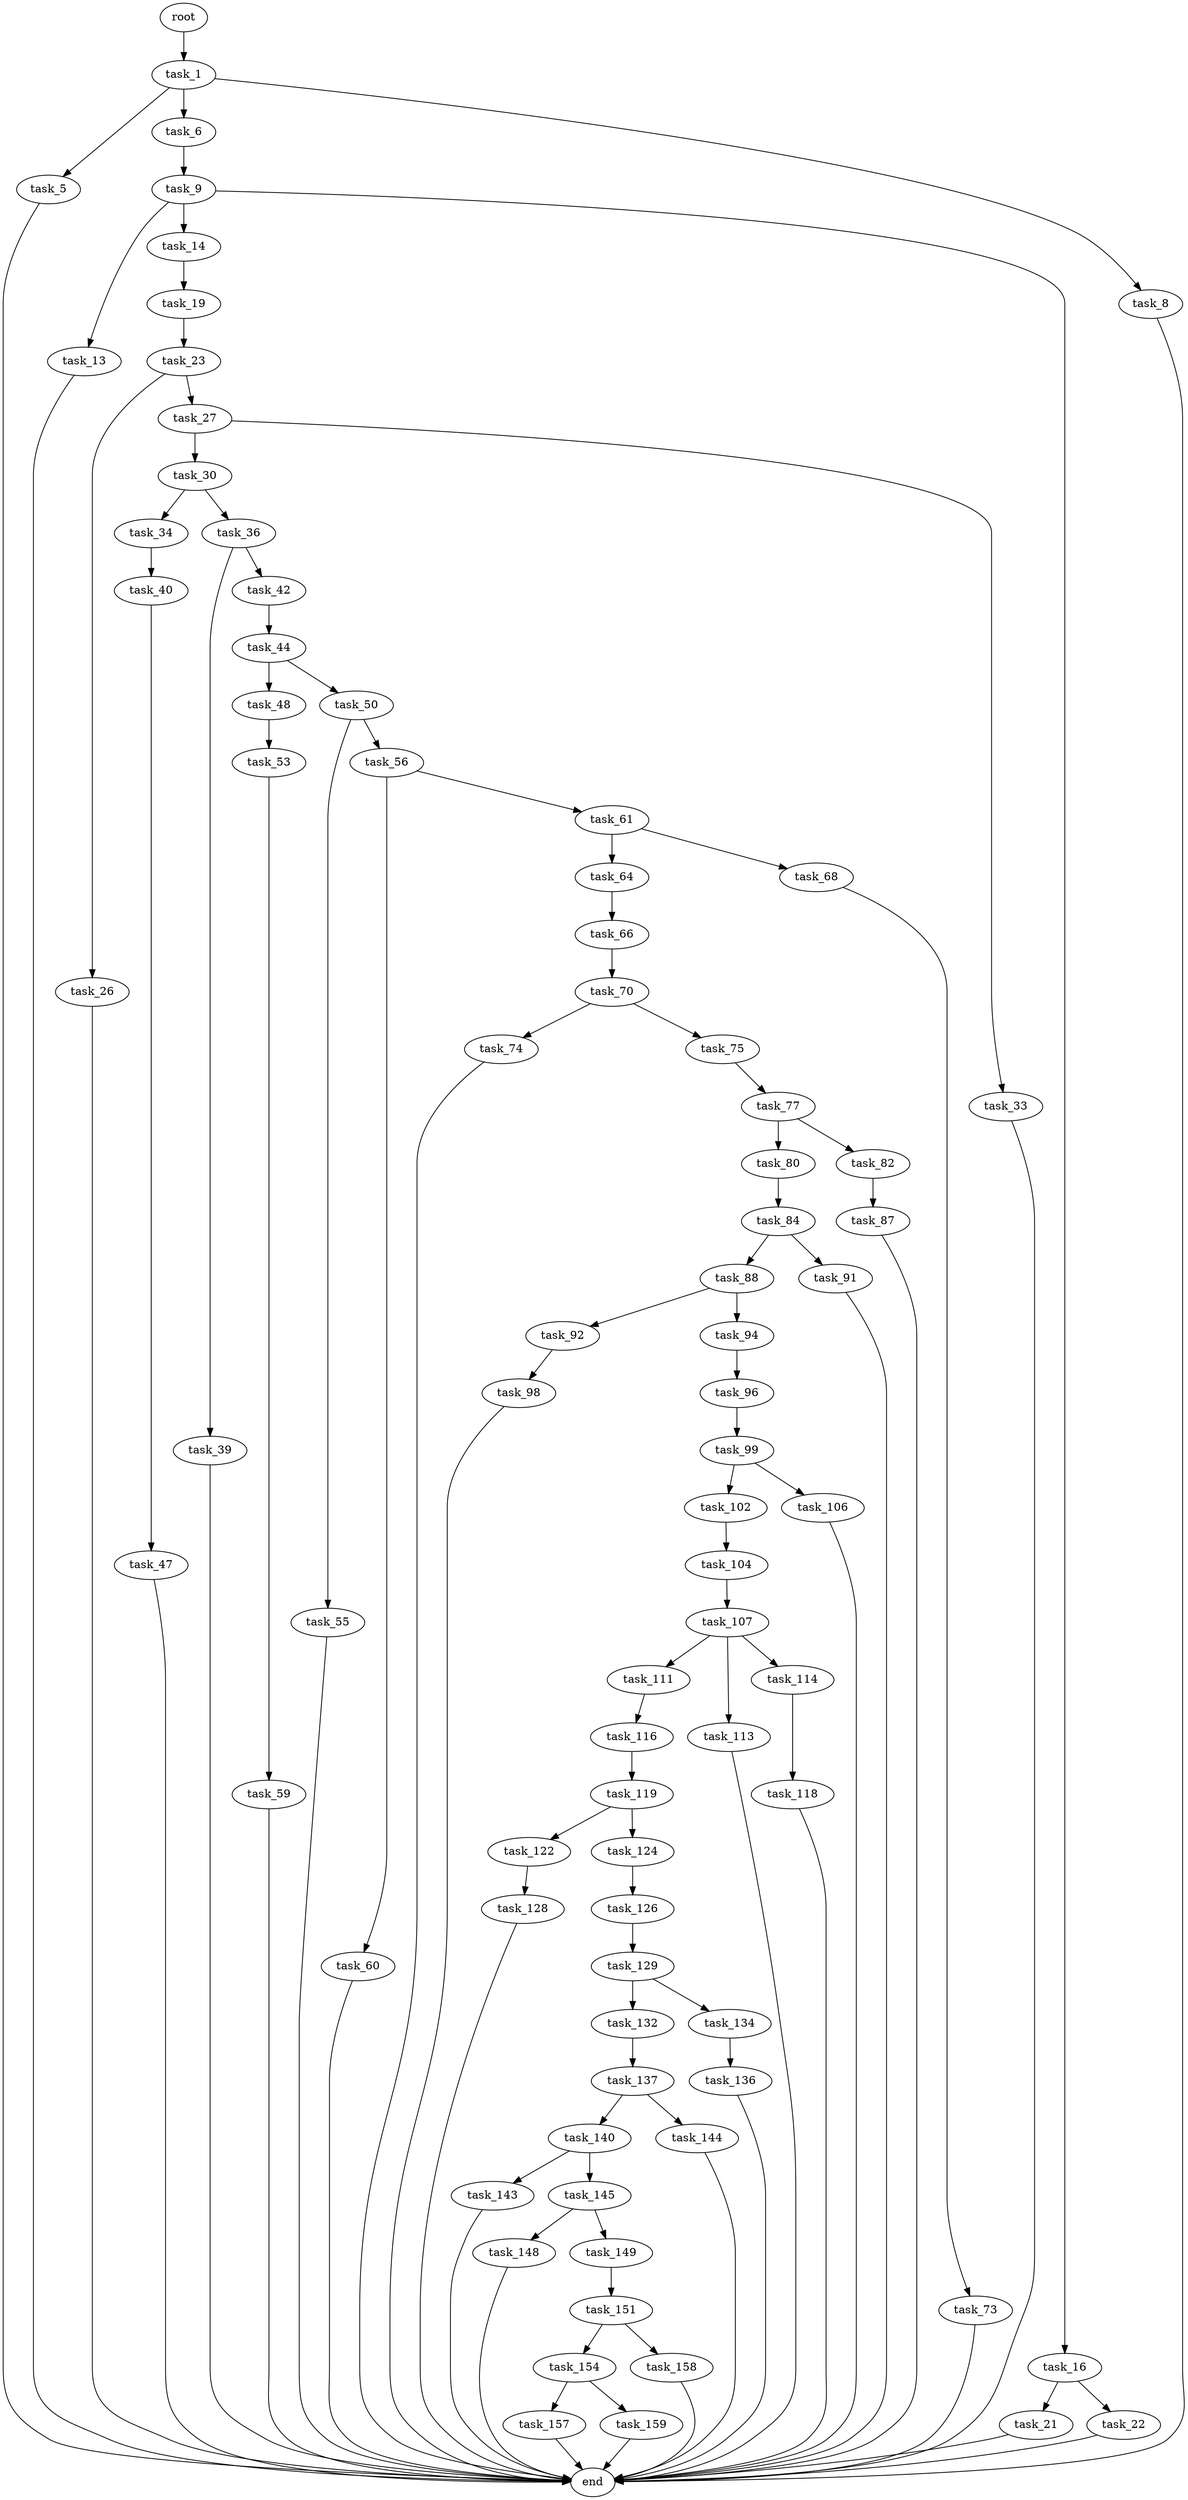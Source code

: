 digraph G {
  root [size="0.000000"];
  task_1 [size="68719476736.000000"];
  task_5 [size="135813704676.000000"];
  task_6 [size="1073741824000.000000"];
  task_8 [size="622667079831.000000"];
  end [size="0.000000"];
  task_9 [size="8589934592.000000"];
  task_13 [size="28991029248.000000"];
  task_14 [size="4764793752.000000"];
  task_16 [size="302118139789.000000"];
  task_19 [size="648835570.000000"];
  task_21 [size="400908129658.000000"];
  task_22 [size="1131119603.000000"];
  task_23 [size="1412667395.000000"];
  task_26 [size="44043170375.000000"];
  task_27 [size="4748272440.000000"];
  task_30 [size="23135200659.000000"];
  task_33 [size="8485318741.000000"];
  task_34 [size="364278106909.000000"];
  task_36 [size="468742294906.000000"];
  task_40 [size="1073741824000.000000"];
  task_39 [size="2055009898.000000"];
  task_42 [size="21785749248.000000"];
  task_47 [size="574867193312.000000"];
  task_44 [size="46444687602.000000"];
  task_48 [size="32994046994.000000"];
  task_50 [size="1073741824000.000000"];
  task_53 [size="7312690348.000000"];
  task_55 [size="166236356293.000000"];
  task_56 [size="32200090448.000000"];
  task_59 [size="5111799396.000000"];
  task_60 [size="782757789696.000000"];
  task_61 [size="86032315563.000000"];
  task_64 [size="68719476736.000000"];
  task_68 [size="304953110297.000000"];
  task_66 [size="28991029248.000000"];
  task_70 [size="368293445632.000000"];
  task_73 [size="134217728000.000000"];
  task_74 [size="134217728000.000000"];
  task_75 [size="14165641947.000000"];
  task_77 [size="860048671237.000000"];
  task_80 [size="231928233984.000000"];
  task_82 [size="134217728000.000000"];
  task_84 [size="24041210566.000000"];
  task_87 [size="8589934592.000000"];
  task_88 [size="1725474302.000000"];
  task_91 [size="1784913769.000000"];
  task_92 [size="28991029248.000000"];
  task_94 [size="6603981861.000000"];
  task_98 [size="956068054610.000000"];
  task_96 [size="28991029248.000000"];
  task_99 [size="134217728000.000000"];
  task_102 [size="784794061428.000000"];
  task_106 [size="368293445632.000000"];
  task_104 [size="31982578540.000000"];
  task_107 [size="175582681384.000000"];
  task_111 [size="1073741824000.000000"];
  task_113 [size="170323300542.000000"];
  task_114 [size="782757789696.000000"];
  task_116 [size="368293445632.000000"];
  task_118 [size="2262791553.000000"];
  task_119 [size="3103721153.000000"];
  task_122 [size="609812526337.000000"];
  task_124 [size="68719476736.000000"];
  task_128 [size="19119683313.000000"];
  task_126 [size="856820111160.000000"];
  task_129 [size="782757789696.000000"];
  task_132 [size="15322640289.000000"];
  task_134 [size="11223194426.000000"];
  task_137 [size="231928233984.000000"];
  task_136 [size="8589934592.000000"];
  task_140 [size="9392794977.000000"];
  task_144 [size="3447555216.000000"];
  task_143 [size="240430578675.000000"];
  task_145 [size="167910646686.000000"];
  task_148 [size="1748872292.000000"];
  task_149 [size="5864585910.000000"];
  task_151 [size="516930793523.000000"];
  task_154 [size="4300658744.000000"];
  task_158 [size="376139529811.000000"];
  task_157 [size="5998642770.000000"];
  task_159 [size="144867846336.000000"];

  root -> task_1 [size="1.000000"];
  task_1 -> task_5 [size="134217728.000000"];
  task_1 -> task_6 [size="134217728.000000"];
  task_1 -> task_8 [size="134217728.000000"];
  task_5 -> end [size="1.000000"];
  task_6 -> task_9 [size="838860800.000000"];
  task_8 -> end [size="1.000000"];
  task_9 -> task_13 [size="33554432.000000"];
  task_9 -> task_14 [size="33554432.000000"];
  task_9 -> task_16 [size="33554432.000000"];
  task_13 -> end [size="1.000000"];
  task_14 -> task_19 [size="134217728.000000"];
  task_16 -> task_21 [size="301989888.000000"];
  task_16 -> task_22 [size="301989888.000000"];
  task_19 -> task_23 [size="33554432.000000"];
  task_21 -> end [size="1.000000"];
  task_22 -> end [size="1.000000"];
  task_23 -> task_26 [size="33554432.000000"];
  task_23 -> task_27 [size="33554432.000000"];
  task_26 -> end [size="1.000000"];
  task_27 -> task_30 [size="411041792.000000"];
  task_27 -> task_33 [size="411041792.000000"];
  task_30 -> task_34 [size="411041792.000000"];
  task_30 -> task_36 [size="411041792.000000"];
  task_33 -> end [size="1.000000"];
  task_34 -> task_40 [size="679477248.000000"];
  task_36 -> task_39 [size="838860800.000000"];
  task_36 -> task_42 [size="838860800.000000"];
  task_40 -> task_47 [size="838860800.000000"];
  task_39 -> end [size="1.000000"];
  task_42 -> task_44 [size="536870912.000000"];
  task_47 -> end [size="1.000000"];
  task_44 -> task_48 [size="33554432.000000"];
  task_44 -> task_50 [size="33554432.000000"];
  task_48 -> task_53 [size="679477248.000000"];
  task_50 -> task_55 [size="838860800.000000"];
  task_50 -> task_56 [size="838860800.000000"];
  task_53 -> task_59 [size="134217728.000000"];
  task_55 -> end [size="1.000000"];
  task_56 -> task_60 [size="679477248.000000"];
  task_56 -> task_61 [size="679477248.000000"];
  task_59 -> end [size="1.000000"];
  task_60 -> end [size="1.000000"];
  task_61 -> task_64 [size="75497472.000000"];
  task_61 -> task_68 [size="75497472.000000"];
  task_64 -> task_66 [size="134217728.000000"];
  task_68 -> task_73 [size="411041792.000000"];
  task_66 -> task_70 [size="75497472.000000"];
  task_70 -> task_74 [size="411041792.000000"];
  task_70 -> task_75 [size="411041792.000000"];
  task_73 -> end [size="1.000000"];
  task_74 -> end [size="1.000000"];
  task_75 -> task_77 [size="838860800.000000"];
  task_77 -> task_80 [size="838860800.000000"];
  task_77 -> task_82 [size="838860800.000000"];
  task_80 -> task_84 [size="301989888.000000"];
  task_82 -> task_87 [size="209715200.000000"];
  task_84 -> task_88 [size="679477248.000000"];
  task_84 -> task_91 [size="679477248.000000"];
  task_87 -> end [size="1.000000"];
  task_88 -> task_92 [size="33554432.000000"];
  task_88 -> task_94 [size="33554432.000000"];
  task_91 -> end [size="1.000000"];
  task_92 -> task_98 [size="75497472.000000"];
  task_94 -> task_96 [size="301989888.000000"];
  task_98 -> end [size="1.000000"];
  task_96 -> task_99 [size="75497472.000000"];
  task_99 -> task_102 [size="209715200.000000"];
  task_99 -> task_106 [size="209715200.000000"];
  task_102 -> task_104 [size="536870912.000000"];
  task_106 -> end [size="1.000000"];
  task_104 -> task_107 [size="75497472.000000"];
  task_107 -> task_111 [size="411041792.000000"];
  task_107 -> task_113 [size="411041792.000000"];
  task_107 -> task_114 [size="411041792.000000"];
  task_111 -> task_116 [size="838860800.000000"];
  task_113 -> end [size="1.000000"];
  task_114 -> task_118 [size="679477248.000000"];
  task_116 -> task_119 [size="411041792.000000"];
  task_118 -> end [size="1.000000"];
  task_119 -> task_122 [size="75497472.000000"];
  task_119 -> task_124 [size="75497472.000000"];
  task_122 -> task_128 [size="411041792.000000"];
  task_124 -> task_126 [size="134217728.000000"];
  task_128 -> end [size="1.000000"];
  task_126 -> task_129 [size="536870912.000000"];
  task_129 -> task_132 [size="679477248.000000"];
  task_129 -> task_134 [size="679477248.000000"];
  task_132 -> task_137 [size="679477248.000000"];
  task_134 -> task_136 [size="679477248.000000"];
  task_137 -> task_140 [size="301989888.000000"];
  task_137 -> task_144 [size="301989888.000000"];
  task_136 -> end [size="1.000000"];
  task_140 -> task_143 [size="411041792.000000"];
  task_140 -> task_145 [size="411041792.000000"];
  task_144 -> end [size="1.000000"];
  task_143 -> end [size="1.000000"];
  task_145 -> task_148 [size="209715200.000000"];
  task_145 -> task_149 [size="209715200.000000"];
  task_148 -> end [size="1.000000"];
  task_149 -> task_151 [size="134217728.000000"];
  task_151 -> task_154 [size="411041792.000000"];
  task_151 -> task_158 [size="411041792.000000"];
  task_154 -> task_157 [size="134217728.000000"];
  task_154 -> task_159 [size="134217728.000000"];
  task_158 -> end [size="1.000000"];
  task_157 -> end [size="1.000000"];
  task_159 -> end [size="1.000000"];
}

